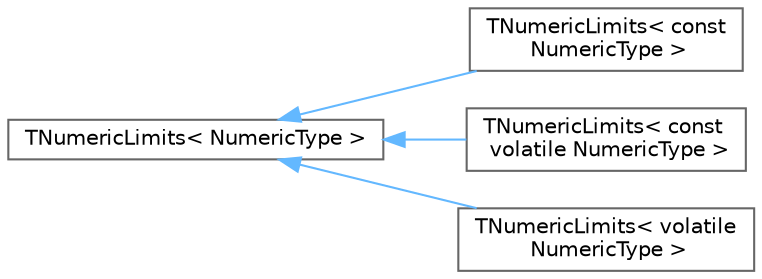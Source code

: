 digraph "Graphical Class Hierarchy"
{
 // INTERACTIVE_SVG=YES
 // LATEX_PDF_SIZE
  bgcolor="transparent";
  edge [fontname=Helvetica,fontsize=10,labelfontname=Helvetica,labelfontsize=10];
  node [fontname=Helvetica,fontsize=10,shape=box,height=0.2,width=0.4];
  rankdir="LR";
  Node0 [id="Node000000",label="TNumericLimits\< NumericType \>",height=0.2,width=0.4,color="grey40", fillcolor="white", style="filled",URL="$d0/d3d/structTNumericLimits.html",tooltip="Helper class to map a numeric type to its limits."];
  Node0 -> Node1 [id="edge8303_Node000000_Node000001",dir="back",color="steelblue1",style="solid",tooltip=" "];
  Node1 [id="Node000001",label="TNumericLimits\< const\l NumericType \>",height=0.2,width=0.4,color="grey40", fillcolor="white", style="filled",URL="$de/d40/structTNumericLimits_3_01const_01NumericType_01_4.html",tooltip="Numeric limits for const types."];
  Node0 -> Node2 [id="edge8304_Node000000_Node000002",dir="back",color="steelblue1",style="solid",tooltip=" "];
  Node2 [id="Node000002",label="TNumericLimits\< const\l volatile NumericType \>",height=0.2,width=0.4,color="grey40", fillcolor="white", style="filled",URL="$d8/d45/structTNumericLimits_3_01const_01volatile_01NumericType_01_4.html",tooltip="Numeric limits for const volatile types."];
  Node0 -> Node3 [id="edge8305_Node000000_Node000003",dir="back",color="steelblue1",style="solid",tooltip=" "];
  Node3 [id="Node000003",label="TNumericLimits\< volatile\l NumericType \>",height=0.2,width=0.4,color="grey40", fillcolor="white", style="filled",URL="$df/d8d/structTNumericLimits_3_01volatile_01NumericType_01_4.html",tooltip="Numeric limits for volatile types."];
}
